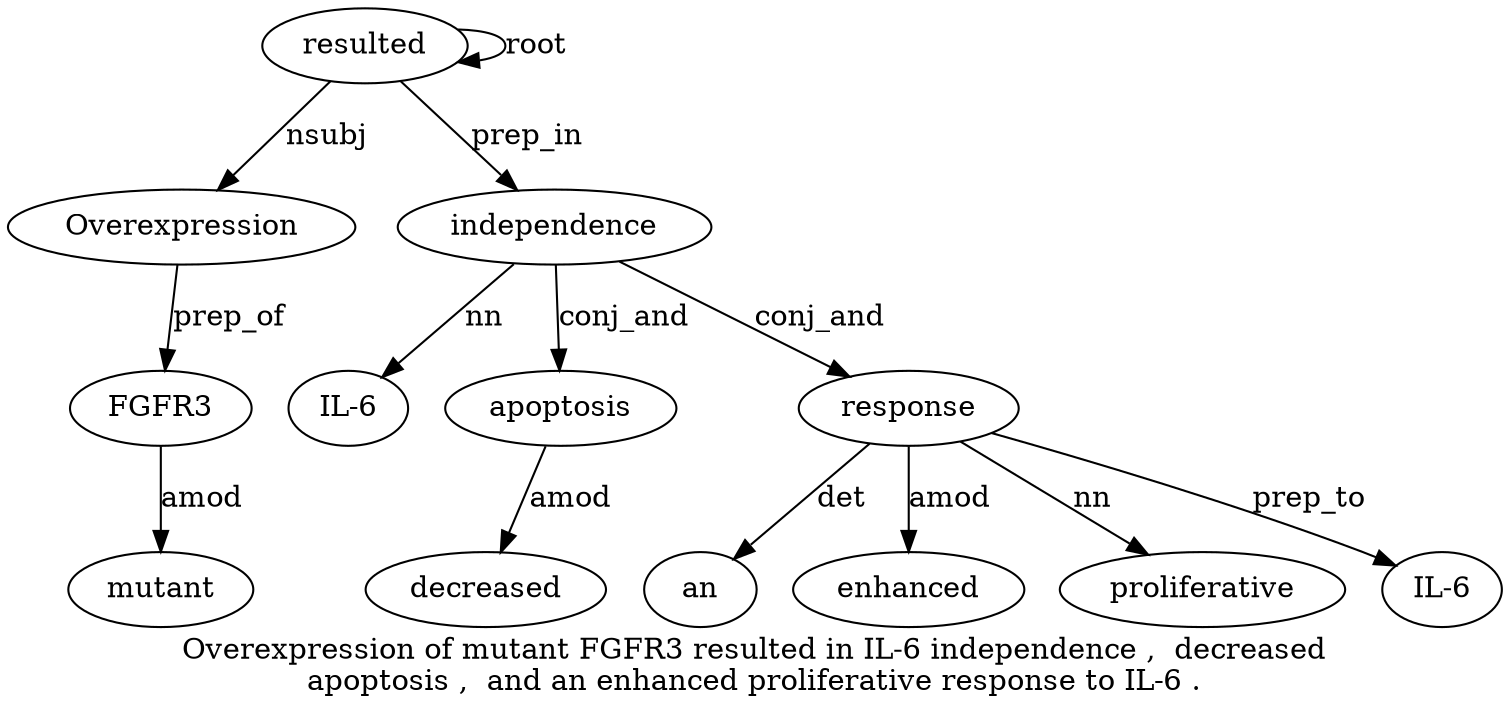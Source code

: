 digraph "Overexpression of mutant FGFR3 resulted in IL-6 independence ,  decreased apoptosis ,  and an enhanced proliferative response to IL-6 ." {
label="Overexpression of mutant FGFR3 resulted in IL-6 independence ,  decreased
apoptosis ,  and an enhanced proliferative response to IL-6 .";
resulted5 [style=filled, fillcolor=white, label=resulted];
Overexpression1 [style=filled, fillcolor=white, label=Overexpression];
resulted5 -> Overexpression1  [label=nsubj];
FGFR34 [style=filled, fillcolor=white, label=FGFR3];
mutant3 [style=filled, fillcolor=white, label=mutant];
FGFR34 -> mutant3  [label=amod];
Overexpression1 -> FGFR34  [label=prep_of];
resulted5 -> resulted5  [label=root];
independence8 [style=filled, fillcolor=white, label=independence];
"IL-67" [style=filled, fillcolor=white, label="IL-6"];
independence8 -> "IL-67"  [label=nn];
resulted5 -> independence8  [label=prep_in];
apoptosis11 [style=filled, fillcolor=white, label=apoptosis];
decreased10 [style=filled, fillcolor=white, label=decreased];
apoptosis11 -> decreased10  [label=amod];
independence8 -> apoptosis11  [label=conj_and];
response17 [style=filled, fillcolor=white, label=response];
an14 [style=filled, fillcolor=white, label=an];
response17 -> an14  [label=det];
enhanced15 [style=filled, fillcolor=white, label=enhanced];
response17 -> enhanced15  [label=amod];
proliferative16 [style=filled, fillcolor=white, label=proliferative];
response17 -> proliferative16  [label=nn];
independence8 -> response17  [label=conj_and];
"IL-619" [style=filled, fillcolor=white, label="IL-6"];
response17 -> "IL-619"  [label=prep_to];
}

